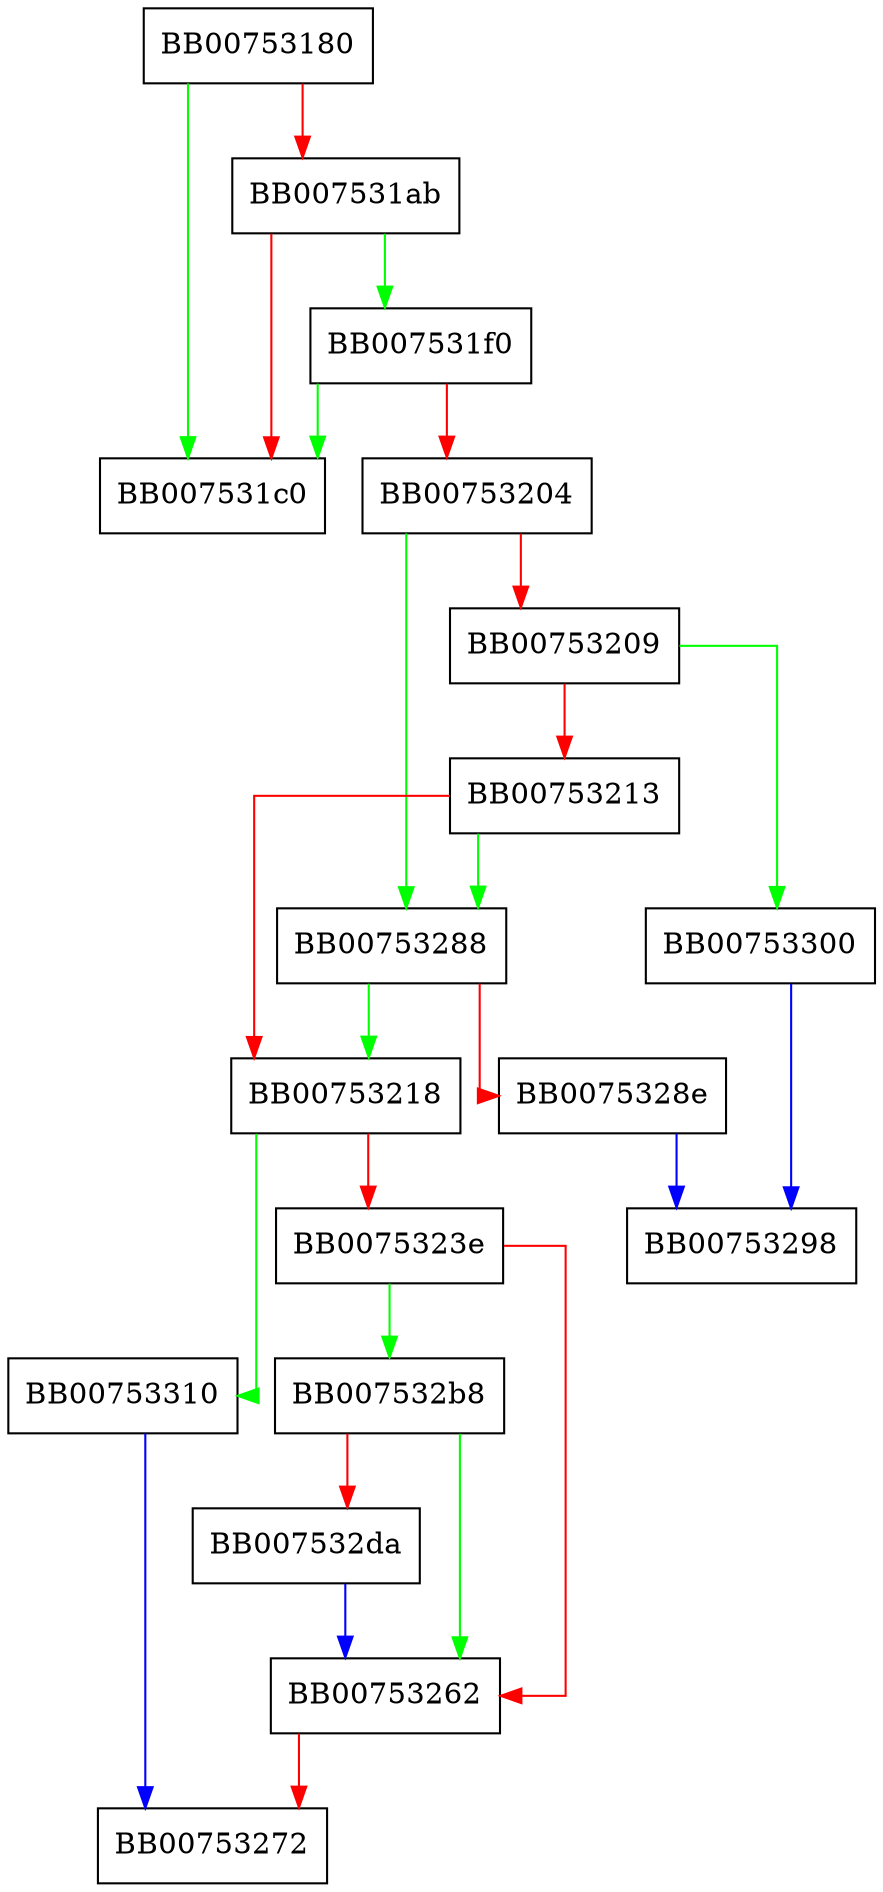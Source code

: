 digraph ec_GF2m_simple_points_mul {
  node [shape="box"];
  graph [splines=ortho];
  BB00753180 -> BB007531c0 [color="green"];
  BB00753180 -> BB007531ab [color="red"];
  BB007531ab -> BB007531f0 [color="green"];
  BB007531ab -> BB007531c0 [color="red"];
  BB007531f0 -> BB007531c0 [color="green"];
  BB007531f0 -> BB00753204 [color="red"];
  BB00753204 -> BB00753288 [color="green"];
  BB00753204 -> BB00753209 [color="red"];
  BB00753209 -> BB00753300 [color="green"];
  BB00753209 -> BB00753213 [color="red"];
  BB00753213 -> BB00753288 [color="green"];
  BB00753213 -> BB00753218 [color="red"];
  BB00753218 -> BB00753310 [color="green"];
  BB00753218 -> BB0075323e [color="red"];
  BB0075323e -> BB007532b8 [color="green"];
  BB0075323e -> BB00753262 [color="red"];
  BB00753262 -> BB00753272 [color="red"];
  BB00753288 -> BB00753218 [color="green"];
  BB00753288 -> BB0075328e [color="red"];
  BB0075328e -> BB00753298 [color="blue"];
  BB007532b8 -> BB00753262 [color="green"];
  BB007532b8 -> BB007532da [color="red"];
  BB007532da -> BB00753262 [color="blue"];
  BB00753300 -> BB00753298 [color="blue"];
  BB00753310 -> BB00753272 [color="blue"];
}